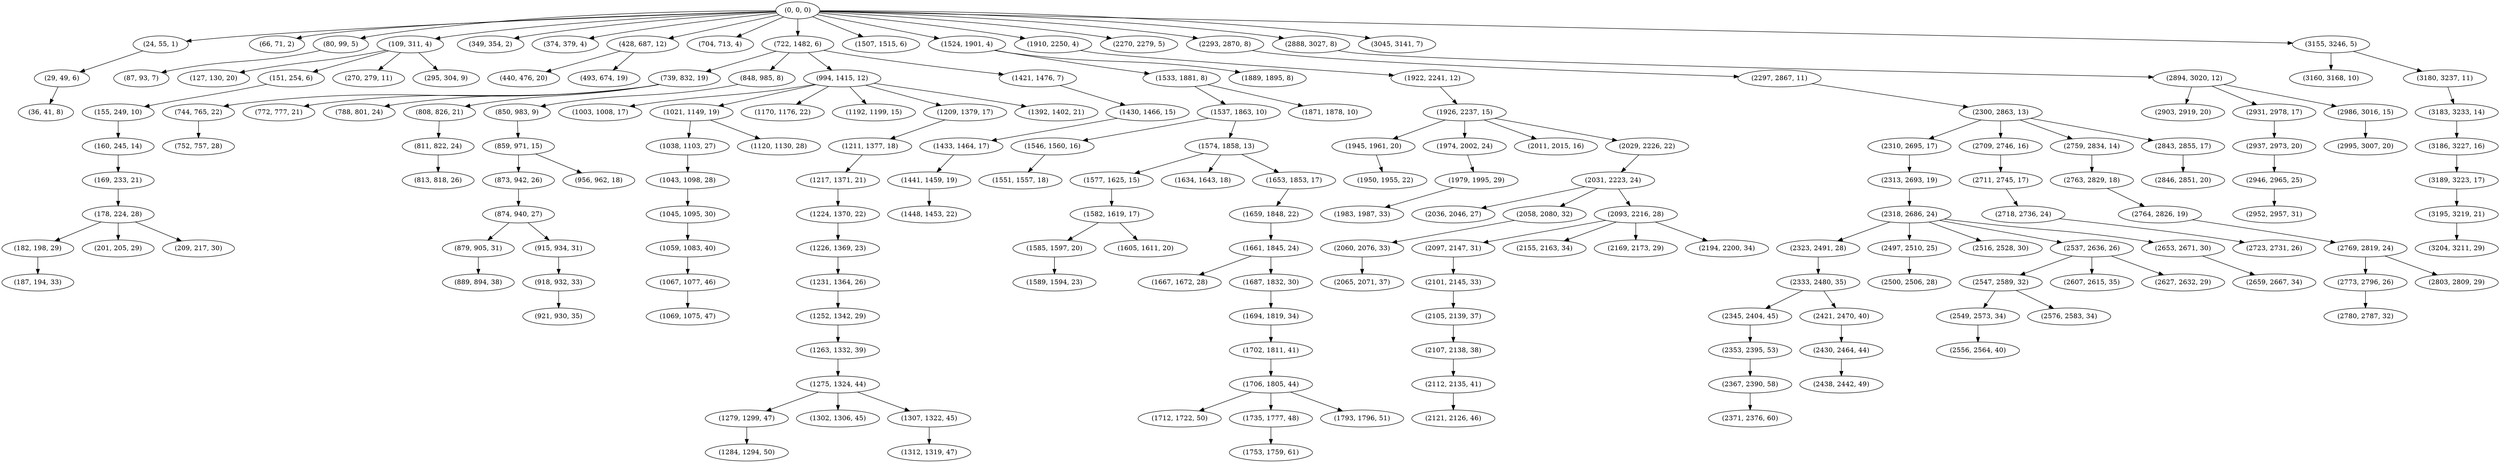 digraph tree {
    "(0, 0, 0)";
    "(24, 55, 1)";
    "(29, 49, 6)";
    "(36, 41, 8)";
    "(66, 71, 2)";
    "(80, 99, 5)";
    "(87, 93, 7)";
    "(109, 311, 4)";
    "(127, 130, 20)";
    "(151, 254, 6)";
    "(155, 249, 10)";
    "(160, 245, 14)";
    "(169, 233, 21)";
    "(178, 224, 28)";
    "(182, 198, 29)";
    "(187, 194, 33)";
    "(201, 205, 29)";
    "(209, 217, 30)";
    "(270, 279, 11)";
    "(295, 304, 9)";
    "(349, 354, 2)";
    "(374, 379, 4)";
    "(428, 687, 12)";
    "(440, 476, 20)";
    "(493, 674, 19)";
    "(704, 713, 4)";
    "(722, 1482, 6)";
    "(739, 832, 19)";
    "(744, 765, 22)";
    "(752, 757, 28)";
    "(772, 777, 21)";
    "(788, 801, 24)";
    "(808, 826, 21)";
    "(811, 822, 24)";
    "(813, 818, 26)";
    "(848, 985, 8)";
    "(850, 983, 9)";
    "(859, 971, 15)";
    "(873, 942, 26)";
    "(874, 940, 27)";
    "(879, 905, 31)";
    "(889, 894, 38)";
    "(915, 934, 31)";
    "(918, 932, 33)";
    "(921, 930, 35)";
    "(956, 962, 18)";
    "(994, 1415, 12)";
    "(1003, 1008, 17)";
    "(1021, 1149, 19)";
    "(1038, 1103, 27)";
    "(1043, 1098, 28)";
    "(1045, 1095, 30)";
    "(1059, 1083, 40)";
    "(1067, 1077, 46)";
    "(1069, 1075, 47)";
    "(1120, 1130, 28)";
    "(1170, 1176, 22)";
    "(1192, 1199, 15)";
    "(1209, 1379, 17)";
    "(1211, 1377, 18)";
    "(1217, 1371, 21)";
    "(1224, 1370, 22)";
    "(1226, 1369, 23)";
    "(1231, 1364, 26)";
    "(1252, 1342, 29)";
    "(1263, 1332, 39)";
    "(1275, 1324, 44)";
    "(1279, 1299, 47)";
    "(1284, 1294, 50)";
    "(1302, 1306, 45)";
    "(1307, 1322, 45)";
    "(1312, 1319, 47)";
    "(1392, 1402, 21)";
    "(1421, 1476, 7)";
    "(1430, 1466, 15)";
    "(1433, 1464, 17)";
    "(1441, 1459, 19)";
    "(1448, 1453, 22)";
    "(1507, 1515, 6)";
    "(1524, 1901, 4)";
    "(1533, 1881, 8)";
    "(1537, 1863, 10)";
    "(1546, 1560, 16)";
    "(1551, 1557, 18)";
    "(1574, 1858, 13)";
    "(1577, 1625, 15)";
    "(1582, 1619, 17)";
    "(1585, 1597, 20)";
    "(1589, 1594, 23)";
    "(1605, 1611, 20)";
    "(1634, 1643, 18)";
    "(1653, 1853, 17)";
    "(1659, 1848, 22)";
    "(1661, 1845, 24)";
    "(1667, 1672, 28)";
    "(1687, 1832, 30)";
    "(1694, 1819, 34)";
    "(1702, 1811, 41)";
    "(1706, 1805, 44)";
    "(1712, 1722, 50)";
    "(1735, 1777, 48)";
    "(1753, 1759, 61)";
    "(1793, 1796, 51)";
    "(1871, 1878, 10)";
    "(1889, 1895, 8)";
    "(1910, 2250, 4)";
    "(1922, 2241, 12)";
    "(1926, 2237, 15)";
    "(1945, 1961, 20)";
    "(1950, 1955, 22)";
    "(1974, 2002, 24)";
    "(1979, 1995, 29)";
    "(1983, 1987, 33)";
    "(2011, 2015, 16)";
    "(2029, 2226, 22)";
    "(2031, 2223, 24)";
    "(2036, 2046, 27)";
    "(2058, 2080, 32)";
    "(2060, 2076, 33)";
    "(2065, 2071, 37)";
    "(2093, 2216, 28)";
    "(2097, 2147, 31)";
    "(2101, 2145, 33)";
    "(2105, 2139, 37)";
    "(2107, 2138, 38)";
    "(2112, 2135, 41)";
    "(2121, 2126, 46)";
    "(2155, 2163, 34)";
    "(2169, 2173, 29)";
    "(2194, 2200, 34)";
    "(2270, 2279, 5)";
    "(2293, 2870, 8)";
    "(2297, 2867, 11)";
    "(2300, 2863, 13)";
    "(2310, 2695, 17)";
    "(2313, 2693, 19)";
    "(2318, 2686, 24)";
    "(2323, 2491, 28)";
    "(2333, 2480, 35)";
    "(2345, 2404, 45)";
    "(2353, 2395, 53)";
    "(2367, 2390, 58)";
    "(2371, 2376, 60)";
    "(2421, 2470, 40)";
    "(2430, 2464, 44)";
    "(2438, 2442, 49)";
    "(2497, 2510, 25)";
    "(2500, 2506, 28)";
    "(2516, 2528, 30)";
    "(2537, 2636, 26)";
    "(2547, 2589, 32)";
    "(2549, 2573, 34)";
    "(2556, 2564, 40)";
    "(2576, 2583, 34)";
    "(2607, 2615, 35)";
    "(2627, 2632, 29)";
    "(2653, 2671, 30)";
    "(2659, 2667, 34)";
    "(2709, 2746, 16)";
    "(2711, 2745, 17)";
    "(2718, 2736, 24)";
    "(2723, 2731, 26)";
    "(2759, 2834, 14)";
    "(2763, 2829, 18)";
    "(2764, 2826, 19)";
    "(2769, 2819, 24)";
    "(2773, 2796, 26)";
    "(2780, 2787, 32)";
    "(2803, 2809, 29)";
    "(2843, 2855, 17)";
    "(2846, 2851, 20)";
    "(2888, 3027, 8)";
    "(2894, 3020, 12)";
    "(2903, 2919, 20)";
    "(2931, 2978, 17)";
    "(2937, 2973, 20)";
    "(2946, 2965, 25)";
    "(2952, 2957, 31)";
    "(2986, 3016, 15)";
    "(2995, 3007, 20)";
    "(3045, 3141, 7)";
    "(3155, 3246, 5)";
    "(3160, 3168, 10)";
    "(3180, 3237, 11)";
    "(3183, 3233, 14)";
    "(3186, 3227, 16)";
    "(3189, 3223, 17)";
    "(3195, 3219, 21)";
    "(3204, 3211, 29)";
    "(0, 0, 0)" -> "(24, 55, 1)";
    "(0, 0, 0)" -> "(66, 71, 2)";
    "(0, 0, 0)" -> "(80, 99, 5)";
    "(0, 0, 0)" -> "(109, 311, 4)";
    "(0, 0, 0)" -> "(349, 354, 2)";
    "(0, 0, 0)" -> "(374, 379, 4)";
    "(0, 0, 0)" -> "(428, 687, 12)";
    "(0, 0, 0)" -> "(704, 713, 4)";
    "(0, 0, 0)" -> "(722, 1482, 6)";
    "(0, 0, 0)" -> "(1507, 1515, 6)";
    "(0, 0, 0)" -> "(1524, 1901, 4)";
    "(0, 0, 0)" -> "(1910, 2250, 4)";
    "(0, 0, 0)" -> "(2270, 2279, 5)";
    "(0, 0, 0)" -> "(2293, 2870, 8)";
    "(0, 0, 0)" -> "(2888, 3027, 8)";
    "(0, 0, 0)" -> "(3045, 3141, 7)";
    "(0, 0, 0)" -> "(3155, 3246, 5)";
    "(24, 55, 1)" -> "(29, 49, 6)";
    "(29, 49, 6)" -> "(36, 41, 8)";
    "(80, 99, 5)" -> "(87, 93, 7)";
    "(109, 311, 4)" -> "(127, 130, 20)";
    "(109, 311, 4)" -> "(151, 254, 6)";
    "(109, 311, 4)" -> "(270, 279, 11)";
    "(109, 311, 4)" -> "(295, 304, 9)";
    "(151, 254, 6)" -> "(155, 249, 10)";
    "(155, 249, 10)" -> "(160, 245, 14)";
    "(160, 245, 14)" -> "(169, 233, 21)";
    "(169, 233, 21)" -> "(178, 224, 28)";
    "(178, 224, 28)" -> "(182, 198, 29)";
    "(178, 224, 28)" -> "(201, 205, 29)";
    "(178, 224, 28)" -> "(209, 217, 30)";
    "(182, 198, 29)" -> "(187, 194, 33)";
    "(428, 687, 12)" -> "(440, 476, 20)";
    "(428, 687, 12)" -> "(493, 674, 19)";
    "(722, 1482, 6)" -> "(739, 832, 19)";
    "(722, 1482, 6)" -> "(848, 985, 8)";
    "(722, 1482, 6)" -> "(994, 1415, 12)";
    "(722, 1482, 6)" -> "(1421, 1476, 7)";
    "(739, 832, 19)" -> "(744, 765, 22)";
    "(739, 832, 19)" -> "(772, 777, 21)";
    "(739, 832, 19)" -> "(788, 801, 24)";
    "(739, 832, 19)" -> "(808, 826, 21)";
    "(744, 765, 22)" -> "(752, 757, 28)";
    "(808, 826, 21)" -> "(811, 822, 24)";
    "(811, 822, 24)" -> "(813, 818, 26)";
    "(848, 985, 8)" -> "(850, 983, 9)";
    "(850, 983, 9)" -> "(859, 971, 15)";
    "(859, 971, 15)" -> "(873, 942, 26)";
    "(859, 971, 15)" -> "(956, 962, 18)";
    "(873, 942, 26)" -> "(874, 940, 27)";
    "(874, 940, 27)" -> "(879, 905, 31)";
    "(874, 940, 27)" -> "(915, 934, 31)";
    "(879, 905, 31)" -> "(889, 894, 38)";
    "(915, 934, 31)" -> "(918, 932, 33)";
    "(918, 932, 33)" -> "(921, 930, 35)";
    "(994, 1415, 12)" -> "(1003, 1008, 17)";
    "(994, 1415, 12)" -> "(1021, 1149, 19)";
    "(994, 1415, 12)" -> "(1170, 1176, 22)";
    "(994, 1415, 12)" -> "(1192, 1199, 15)";
    "(994, 1415, 12)" -> "(1209, 1379, 17)";
    "(994, 1415, 12)" -> "(1392, 1402, 21)";
    "(1021, 1149, 19)" -> "(1038, 1103, 27)";
    "(1021, 1149, 19)" -> "(1120, 1130, 28)";
    "(1038, 1103, 27)" -> "(1043, 1098, 28)";
    "(1043, 1098, 28)" -> "(1045, 1095, 30)";
    "(1045, 1095, 30)" -> "(1059, 1083, 40)";
    "(1059, 1083, 40)" -> "(1067, 1077, 46)";
    "(1067, 1077, 46)" -> "(1069, 1075, 47)";
    "(1209, 1379, 17)" -> "(1211, 1377, 18)";
    "(1211, 1377, 18)" -> "(1217, 1371, 21)";
    "(1217, 1371, 21)" -> "(1224, 1370, 22)";
    "(1224, 1370, 22)" -> "(1226, 1369, 23)";
    "(1226, 1369, 23)" -> "(1231, 1364, 26)";
    "(1231, 1364, 26)" -> "(1252, 1342, 29)";
    "(1252, 1342, 29)" -> "(1263, 1332, 39)";
    "(1263, 1332, 39)" -> "(1275, 1324, 44)";
    "(1275, 1324, 44)" -> "(1279, 1299, 47)";
    "(1275, 1324, 44)" -> "(1302, 1306, 45)";
    "(1275, 1324, 44)" -> "(1307, 1322, 45)";
    "(1279, 1299, 47)" -> "(1284, 1294, 50)";
    "(1307, 1322, 45)" -> "(1312, 1319, 47)";
    "(1421, 1476, 7)" -> "(1430, 1466, 15)";
    "(1430, 1466, 15)" -> "(1433, 1464, 17)";
    "(1433, 1464, 17)" -> "(1441, 1459, 19)";
    "(1441, 1459, 19)" -> "(1448, 1453, 22)";
    "(1524, 1901, 4)" -> "(1533, 1881, 8)";
    "(1524, 1901, 4)" -> "(1889, 1895, 8)";
    "(1533, 1881, 8)" -> "(1537, 1863, 10)";
    "(1533, 1881, 8)" -> "(1871, 1878, 10)";
    "(1537, 1863, 10)" -> "(1546, 1560, 16)";
    "(1537, 1863, 10)" -> "(1574, 1858, 13)";
    "(1546, 1560, 16)" -> "(1551, 1557, 18)";
    "(1574, 1858, 13)" -> "(1577, 1625, 15)";
    "(1574, 1858, 13)" -> "(1634, 1643, 18)";
    "(1574, 1858, 13)" -> "(1653, 1853, 17)";
    "(1577, 1625, 15)" -> "(1582, 1619, 17)";
    "(1582, 1619, 17)" -> "(1585, 1597, 20)";
    "(1582, 1619, 17)" -> "(1605, 1611, 20)";
    "(1585, 1597, 20)" -> "(1589, 1594, 23)";
    "(1653, 1853, 17)" -> "(1659, 1848, 22)";
    "(1659, 1848, 22)" -> "(1661, 1845, 24)";
    "(1661, 1845, 24)" -> "(1667, 1672, 28)";
    "(1661, 1845, 24)" -> "(1687, 1832, 30)";
    "(1687, 1832, 30)" -> "(1694, 1819, 34)";
    "(1694, 1819, 34)" -> "(1702, 1811, 41)";
    "(1702, 1811, 41)" -> "(1706, 1805, 44)";
    "(1706, 1805, 44)" -> "(1712, 1722, 50)";
    "(1706, 1805, 44)" -> "(1735, 1777, 48)";
    "(1706, 1805, 44)" -> "(1793, 1796, 51)";
    "(1735, 1777, 48)" -> "(1753, 1759, 61)";
    "(1910, 2250, 4)" -> "(1922, 2241, 12)";
    "(1922, 2241, 12)" -> "(1926, 2237, 15)";
    "(1926, 2237, 15)" -> "(1945, 1961, 20)";
    "(1926, 2237, 15)" -> "(1974, 2002, 24)";
    "(1926, 2237, 15)" -> "(2011, 2015, 16)";
    "(1926, 2237, 15)" -> "(2029, 2226, 22)";
    "(1945, 1961, 20)" -> "(1950, 1955, 22)";
    "(1974, 2002, 24)" -> "(1979, 1995, 29)";
    "(1979, 1995, 29)" -> "(1983, 1987, 33)";
    "(2029, 2226, 22)" -> "(2031, 2223, 24)";
    "(2031, 2223, 24)" -> "(2036, 2046, 27)";
    "(2031, 2223, 24)" -> "(2058, 2080, 32)";
    "(2031, 2223, 24)" -> "(2093, 2216, 28)";
    "(2058, 2080, 32)" -> "(2060, 2076, 33)";
    "(2060, 2076, 33)" -> "(2065, 2071, 37)";
    "(2093, 2216, 28)" -> "(2097, 2147, 31)";
    "(2093, 2216, 28)" -> "(2155, 2163, 34)";
    "(2093, 2216, 28)" -> "(2169, 2173, 29)";
    "(2093, 2216, 28)" -> "(2194, 2200, 34)";
    "(2097, 2147, 31)" -> "(2101, 2145, 33)";
    "(2101, 2145, 33)" -> "(2105, 2139, 37)";
    "(2105, 2139, 37)" -> "(2107, 2138, 38)";
    "(2107, 2138, 38)" -> "(2112, 2135, 41)";
    "(2112, 2135, 41)" -> "(2121, 2126, 46)";
    "(2293, 2870, 8)" -> "(2297, 2867, 11)";
    "(2297, 2867, 11)" -> "(2300, 2863, 13)";
    "(2300, 2863, 13)" -> "(2310, 2695, 17)";
    "(2300, 2863, 13)" -> "(2709, 2746, 16)";
    "(2300, 2863, 13)" -> "(2759, 2834, 14)";
    "(2300, 2863, 13)" -> "(2843, 2855, 17)";
    "(2310, 2695, 17)" -> "(2313, 2693, 19)";
    "(2313, 2693, 19)" -> "(2318, 2686, 24)";
    "(2318, 2686, 24)" -> "(2323, 2491, 28)";
    "(2318, 2686, 24)" -> "(2497, 2510, 25)";
    "(2318, 2686, 24)" -> "(2516, 2528, 30)";
    "(2318, 2686, 24)" -> "(2537, 2636, 26)";
    "(2318, 2686, 24)" -> "(2653, 2671, 30)";
    "(2323, 2491, 28)" -> "(2333, 2480, 35)";
    "(2333, 2480, 35)" -> "(2345, 2404, 45)";
    "(2333, 2480, 35)" -> "(2421, 2470, 40)";
    "(2345, 2404, 45)" -> "(2353, 2395, 53)";
    "(2353, 2395, 53)" -> "(2367, 2390, 58)";
    "(2367, 2390, 58)" -> "(2371, 2376, 60)";
    "(2421, 2470, 40)" -> "(2430, 2464, 44)";
    "(2430, 2464, 44)" -> "(2438, 2442, 49)";
    "(2497, 2510, 25)" -> "(2500, 2506, 28)";
    "(2537, 2636, 26)" -> "(2547, 2589, 32)";
    "(2537, 2636, 26)" -> "(2607, 2615, 35)";
    "(2537, 2636, 26)" -> "(2627, 2632, 29)";
    "(2547, 2589, 32)" -> "(2549, 2573, 34)";
    "(2547, 2589, 32)" -> "(2576, 2583, 34)";
    "(2549, 2573, 34)" -> "(2556, 2564, 40)";
    "(2653, 2671, 30)" -> "(2659, 2667, 34)";
    "(2709, 2746, 16)" -> "(2711, 2745, 17)";
    "(2711, 2745, 17)" -> "(2718, 2736, 24)";
    "(2718, 2736, 24)" -> "(2723, 2731, 26)";
    "(2759, 2834, 14)" -> "(2763, 2829, 18)";
    "(2763, 2829, 18)" -> "(2764, 2826, 19)";
    "(2764, 2826, 19)" -> "(2769, 2819, 24)";
    "(2769, 2819, 24)" -> "(2773, 2796, 26)";
    "(2769, 2819, 24)" -> "(2803, 2809, 29)";
    "(2773, 2796, 26)" -> "(2780, 2787, 32)";
    "(2843, 2855, 17)" -> "(2846, 2851, 20)";
    "(2888, 3027, 8)" -> "(2894, 3020, 12)";
    "(2894, 3020, 12)" -> "(2903, 2919, 20)";
    "(2894, 3020, 12)" -> "(2931, 2978, 17)";
    "(2894, 3020, 12)" -> "(2986, 3016, 15)";
    "(2931, 2978, 17)" -> "(2937, 2973, 20)";
    "(2937, 2973, 20)" -> "(2946, 2965, 25)";
    "(2946, 2965, 25)" -> "(2952, 2957, 31)";
    "(2986, 3016, 15)" -> "(2995, 3007, 20)";
    "(3155, 3246, 5)" -> "(3160, 3168, 10)";
    "(3155, 3246, 5)" -> "(3180, 3237, 11)";
    "(3180, 3237, 11)" -> "(3183, 3233, 14)";
    "(3183, 3233, 14)" -> "(3186, 3227, 16)";
    "(3186, 3227, 16)" -> "(3189, 3223, 17)";
    "(3189, 3223, 17)" -> "(3195, 3219, 21)";
    "(3195, 3219, 21)" -> "(3204, 3211, 29)";
}
